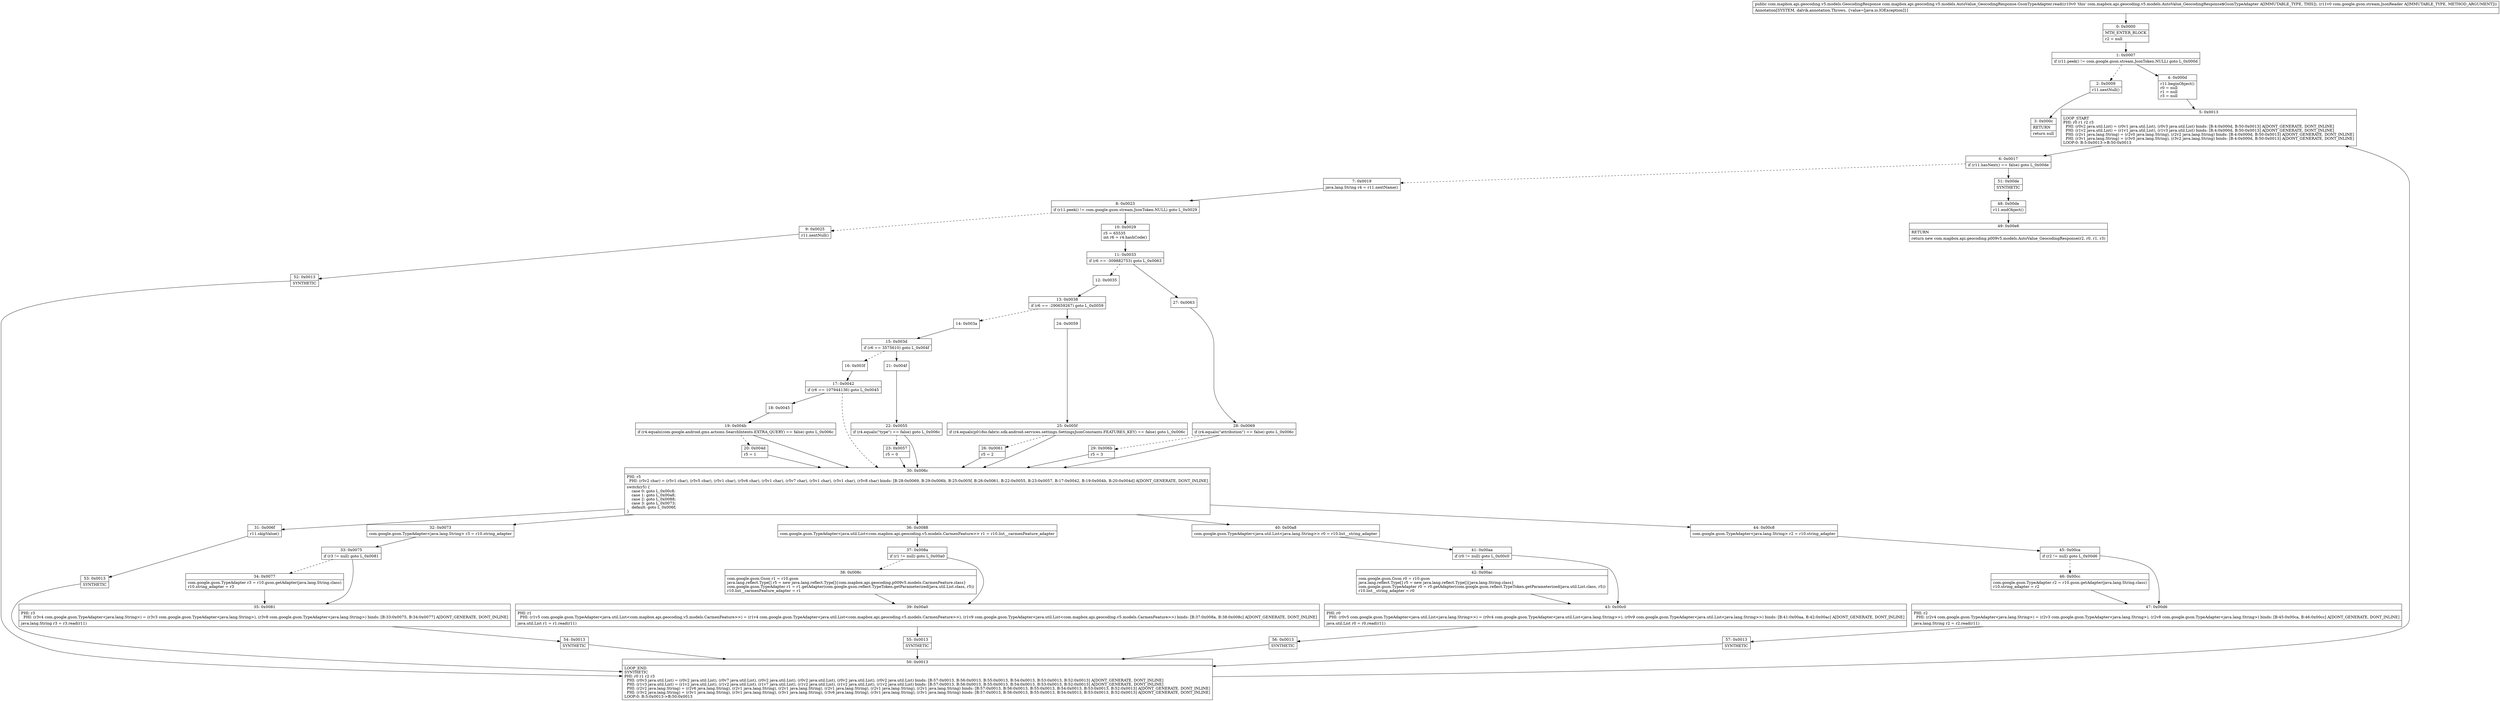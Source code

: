 digraph "CFG forcom.mapbox.api.geocoding.v5.models.AutoValue_GeocodingResponse.GsonTypeAdapter.read(Lcom\/google\/gson\/stream\/JsonReader;)Lcom\/mapbox\/api\/geocoding\/v5\/models\/GeocodingResponse;" {
Node_0 [shape=record,label="{0\:\ 0x0000|MTH_ENTER_BLOCK\l|r2 = null\l}"];
Node_1 [shape=record,label="{1\:\ 0x0007|if (r11.peek() != com.google.gson.stream.JsonToken.NULL) goto L_0x000d\l}"];
Node_2 [shape=record,label="{2\:\ 0x0009|r11.nextNull()\l}"];
Node_3 [shape=record,label="{3\:\ 0x000c|RETURN\l|return null\l}"];
Node_4 [shape=record,label="{4\:\ 0x000d|r11.beginObject()\lr0 = null\lr1 = null\lr3 = null\l}"];
Node_5 [shape=record,label="{5\:\ 0x0013|LOOP_START\lPHI: r0 r1 r2 r3 \l  PHI: (r0v2 java.util.List) = (r0v1 java.util.List), (r0v3 java.util.List) binds: [B:4:0x000d, B:50:0x0013] A[DONT_GENERATE, DONT_INLINE]\l  PHI: (r1v2 java.util.List) = (r1v1 java.util.List), (r1v3 java.util.List) binds: [B:4:0x000d, B:50:0x0013] A[DONT_GENERATE, DONT_INLINE]\l  PHI: (r2v1 java.lang.String) = (r2v0 java.lang.String), (r2v2 java.lang.String) binds: [B:4:0x000d, B:50:0x0013] A[DONT_GENERATE, DONT_INLINE]\l  PHI: (r3v1 java.lang.String) = (r3v0 java.lang.String), (r3v2 java.lang.String) binds: [B:4:0x000d, B:50:0x0013] A[DONT_GENERATE, DONT_INLINE]\lLOOP:0: B:5:0x0013\-\>B:50:0x0013\l}"];
Node_6 [shape=record,label="{6\:\ 0x0017|if (r11.hasNext() == false) goto L_0x00de\l}"];
Node_7 [shape=record,label="{7\:\ 0x0019|java.lang.String r4 = r11.nextName()\l}"];
Node_8 [shape=record,label="{8\:\ 0x0023|if (r11.peek() != com.google.gson.stream.JsonToken.NULL) goto L_0x0029\l}"];
Node_9 [shape=record,label="{9\:\ 0x0025|r11.nextNull()\l}"];
Node_10 [shape=record,label="{10\:\ 0x0029|r5 = 65535\lint r6 = r4.hashCode()\l}"];
Node_11 [shape=record,label="{11\:\ 0x0033|if (r6 == \-309882753) goto L_0x0063\l}"];
Node_12 [shape=record,label="{12\:\ 0x0035}"];
Node_13 [shape=record,label="{13\:\ 0x0038|if (r6 == \-290659267) goto L_0x0059\l}"];
Node_14 [shape=record,label="{14\:\ 0x003a}"];
Node_15 [shape=record,label="{15\:\ 0x003d|if (r6 == 3575610) goto L_0x004f\l}"];
Node_16 [shape=record,label="{16\:\ 0x003f}"];
Node_17 [shape=record,label="{17\:\ 0x0042|if (r6 == 107944136) goto L_0x0045\l}"];
Node_18 [shape=record,label="{18\:\ 0x0045}"];
Node_19 [shape=record,label="{19\:\ 0x004b|if (r4.equals(com.google.android.gms.actions.SearchIntents.EXTRA_QUERY) == false) goto L_0x006c\l}"];
Node_20 [shape=record,label="{20\:\ 0x004d|r5 = 1\l}"];
Node_21 [shape=record,label="{21\:\ 0x004f}"];
Node_22 [shape=record,label="{22\:\ 0x0055|if (r4.equals(\"type\") == false) goto L_0x006c\l}"];
Node_23 [shape=record,label="{23\:\ 0x0057|r5 = 0\l}"];
Node_24 [shape=record,label="{24\:\ 0x0059}"];
Node_25 [shape=record,label="{25\:\ 0x005f|if (r4.equals(p018io.fabric.sdk.android.services.settings.SettingsJsonConstants.FEATURES_KEY) == false) goto L_0x006c\l}"];
Node_26 [shape=record,label="{26\:\ 0x0061|r5 = 2\l}"];
Node_27 [shape=record,label="{27\:\ 0x0063}"];
Node_28 [shape=record,label="{28\:\ 0x0069|if (r4.equals(\"attribution\") == false) goto L_0x006c\l}"];
Node_29 [shape=record,label="{29\:\ 0x006b|r5 = 3\l}"];
Node_30 [shape=record,label="{30\:\ 0x006c|PHI: r5 \l  PHI: (r5v2 char) = (r5v1 char), (r5v5 char), (r5v1 char), (r5v6 char), (r5v1 char), (r5v7 char), (r5v1 char), (r5v1 char), (r5v8 char) binds: [B:28:0x0069, B:29:0x006b, B:25:0x005f, B:26:0x0061, B:22:0x0055, B:23:0x0057, B:17:0x0042, B:19:0x004b, B:20:0x004d] A[DONT_GENERATE, DONT_INLINE]\l|switch(r5) \{\l    case 0: goto L_0x00c8;\l    case 1: goto L_0x00a8;\l    case 2: goto L_0x0088;\l    case 3: goto L_0x0073;\l    default: goto L_0x006f;\l\}\l}"];
Node_31 [shape=record,label="{31\:\ 0x006f|r11.skipValue()\l}"];
Node_32 [shape=record,label="{32\:\ 0x0073|com.google.gson.TypeAdapter\<java.lang.String\> r3 = r10.string_adapter\l}"];
Node_33 [shape=record,label="{33\:\ 0x0075|if (r3 != null) goto L_0x0081\l}"];
Node_34 [shape=record,label="{34\:\ 0x0077|com.google.gson.TypeAdapter r3 = r10.gson.getAdapter(java.lang.String.class)\lr10.string_adapter = r3\l}"];
Node_35 [shape=record,label="{35\:\ 0x0081|PHI: r3 \l  PHI: (r3v4 com.google.gson.TypeAdapter\<java.lang.String\>) = (r3v3 com.google.gson.TypeAdapter\<java.lang.String\>), (r3v8 com.google.gson.TypeAdapter\<java.lang.String\>) binds: [B:33:0x0075, B:34:0x0077] A[DONT_GENERATE, DONT_INLINE]\l|java.lang.String r3 = r3.read(r11)\l}"];
Node_36 [shape=record,label="{36\:\ 0x0088|com.google.gson.TypeAdapter\<java.util.List\<com.mapbox.api.geocoding.v5.models.CarmenFeature\>\> r1 = r10.list__carmenFeature_adapter\l}"];
Node_37 [shape=record,label="{37\:\ 0x008a|if (r1 != null) goto L_0x00a0\l}"];
Node_38 [shape=record,label="{38\:\ 0x008c|com.google.gson.Gson r1 = r10.gson\ljava.lang.reflect.Type[] r5 = new java.lang.reflect.Type[]\{com.mapbox.api.geocoding.p009v5.models.CarmenFeature.class\}\lcom.google.gson.TypeAdapter r1 = r1.getAdapter(com.google.gson.reflect.TypeToken.getParameterized(java.util.List.class, r5))\lr10.list__carmenFeature_adapter = r1\l}"];
Node_39 [shape=record,label="{39\:\ 0x00a0|PHI: r1 \l  PHI: (r1v5 com.google.gson.TypeAdapter\<java.util.List\<com.mapbox.api.geocoding.v5.models.CarmenFeature\>\>) = (r1v4 com.google.gson.TypeAdapter\<java.util.List\<com.mapbox.api.geocoding.v5.models.CarmenFeature\>\>), (r1v9 com.google.gson.TypeAdapter\<java.util.List\<com.mapbox.api.geocoding.v5.models.CarmenFeature\>\>) binds: [B:37:0x008a, B:38:0x008c] A[DONT_GENERATE, DONT_INLINE]\l|java.util.List r1 = r1.read(r11)\l}"];
Node_40 [shape=record,label="{40\:\ 0x00a8|com.google.gson.TypeAdapter\<java.util.List\<java.lang.String\>\> r0 = r10.list__string_adapter\l}"];
Node_41 [shape=record,label="{41\:\ 0x00aa|if (r0 != null) goto L_0x00c0\l}"];
Node_42 [shape=record,label="{42\:\ 0x00ac|com.google.gson.Gson r0 = r10.gson\ljava.lang.reflect.Type[] r5 = new java.lang.reflect.Type[]\{java.lang.String.class\}\lcom.google.gson.TypeAdapter r0 = r0.getAdapter(com.google.gson.reflect.TypeToken.getParameterized(java.util.List.class, r5))\lr10.list__string_adapter = r0\l}"];
Node_43 [shape=record,label="{43\:\ 0x00c0|PHI: r0 \l  PHI: (r0v5 com.google.gson.TypeAdapter\<java.util.List\<java.lang.String\>\>) = (r0v4 com.google.gson.TypeAdapter\<java.util.List\<java.lang.String\>\>), (r0v9 com.google.gson.TypeAdapter\<java.util.List\<java.lang.String\>\>) binds: [B:41:0x00aa, B:42:0x00ac] A[DONT_GENERATE, DONT_INLINE]\l|java.util.List r0 = r0.read(r11)\l}"];
Node_44 [shape=record,label="{44\:\ 0x00c8|com.google.gson.TypeAdapter\<java.lang.String\> r2 = r10.string_adapter\l}"];
Node_45 [shape=record,label="{45\:\ 0x00ca|if (r2 != null) goto L_0x00d6\l}"];
Node_46 [shape=record,label="{46\:\ 0x00cc|com.google.gson.TypeAdapter r2 = r10.gson.getAdapter(java.lang.String.class)\lr10.string_adapter = r2\l}"];
Node_47 [shape=record,label="{47\:\ 0x00d6|PHI: r2 \l  PHI: (r2v4 com.google.gson.TypeAdapter\<java.lang.String\>) = (r2v3 com.google.gson.TypeAdapter\<java.lang.String\>), (r2v8 com.google.gson.TypeAdapter\<java.lang.String\>) binds: [B:45:0x00ca, B:46:0x00cc] A[DONT_GENERATE, DONT_INLINE]\l|java.lang.String r2 = r2.read(r11)\l}"];
Node_48 [shape=record,label="{48\:\ 0x00de|r11.endObject()\l}"];
Node_49 [shape=record,label="{49\:\ 0x00e6|RETURN\l|return new com.mapbox.api.geocoding.p009v5.models.AutoValue_GeocodingResponse(r2, r0, r1, r3)\l}"];
Node_50 [shape=record,label="{50\:\ 0x0013|LOOP_END\lSYNTHETIC\lPHI: r0 r1 r2 r3 \l  PHI: (r0v3 java.util.List) = (r0v2 java.util.List), (r0v7 java.util.List), (r0v2 java.util.List), (r0v2 java.util.List), (r0v2 java.util.List), (r0v2 java.util.List) binds: [B:57:0x0013, B:56:0x0013, B:55:0x0013, B:54:0x0013, B:53:0x0013, B:52:0x0013] A[DONT_GENERATE, DONT_INLINE]\l  PHI: (r1v3 java.util.List) = (r1v2 java.util.List), (r1v2 java.util.List), (r1v7 java.util.List), (r1v2 java.util.List), (r1v2 java.util.List), (r1v2 java.util.List) binds: [B:57:0x0013, B:56:0x0013, B:55:0x0013, B:54:0x0013, B:53:0x0013, B:52:0x0013] A[DONT_GENERATE, DONT_INLINE]\l  PHI: (r2v2 java.lang.String) = (r2v6 java.lang.String), (r2v1 java.lang.String), (r2v1 java.lang.String), (r2v1 java.lang.String), (r2v1 java.lang.String), (r2v1 java.lang.String) binds: [B:57:0x0013, B:56:0x0013, B:55:0x0013, B:54:0x0013, B:53:0x0013, B:52:0x0013] A[DONT_GENERATE, DONT_INLINE]\l  PHI: (r3v2 java.lang.String) = (r3v1 java.lang.String), (r3v1 java.lang.String), (r3v1 java.lang.String), (r3v6 java.lang.String), (r3v1 java.lang.String), (r3v1 java.lang.String) binds: [B:57:0x0013, B:56:0x0013, B:55:0x0013, B:54:0x0013, B:53:0x0013, B:52:0x0013] A[DONT_GENERATE, DONT_INLINE]\lLOOP:0: B:5:0x0013\-\>B:50:0x0013\l}"];
Node_51 [shape=record,label="{51\:\ 0x00de|SYNTHETIC\l}"];
Node_52 [shape=record,label="{52\:\ 0x0013|SYNTHETIC\l}"];
Node_53 [shape=record,label="{53\:\ 0x0013|SYNTHETIC\l}"];
Node_54 [shape=record,label="{54\:\ 0x0013|SYNTHETIC\l}"];
Node_55 [shape=record,label="{55\:\ 0x0013|SYNTHETIC\l}"];
Node_56 [shape=record,label="{56\:\ 0x0013|SYNTHETIC\l}"];
Node_57 [shape=record,label="{57\:\ 0x0013|SYNTHETIC\l}"];
MethodNode[shape=record,label="{public com.mapbox.api.geocoding.v5.models.GeocodingResponse com.mapbox.api.geocoding.v5.models.AutoValue_GeocodingResponse.GsonTypeAdapter.read((r10v0 'this' com.mapbox.api.geocoding.v5.models.AutoValue_GeocodingResponse$GsonTypeAdapter A[IMMUTABLE_TYPE, THIS]), (r11v0 com.google.gson.stream.JsonReader A[IMMUTABLE_TYPE, METHOD_ARGUMENT]))  | Annotation[SYSTEM, dalvik.annotation.Throws, \{value=[java.io.IOException]\}]\l}"];
MethodNode -> Node_0;
Node_0 -> Node_1;
Node_1 -> Node_2[style=dashed];
Node_1 -> Node_4;
Node_2 -> Node_3;
Node_4 -> Node_5;
Node_5 -> Node_6;
Node_6 -> Node_7[style=dashed];
Node_6 -> Node_51;
Node_7 -> Node_8;
Node_8 -> Node_9[style=dashed];
Node_8 -> Node_10;
Node_9 -> Node_52;
Node_10 -> Node_11;
Node_11 -> Node_12[style=dashed];
Node_11 -> Node_27;
Node_12 -> Node_13;
Node_13 -> Node_14[style=dashed];
Node_13 -> Node_24;
Node_14 -> Node_15;
Node_15 -> Node_16[style=dashed];
Node_15 -> Node_21;
Node_16 -> Node_17;
Node_17 -> Node_18;
Node_17 -> Node_30[style=dashed];
Node_18 -> Node_19;
Node_19 -> Node_20[style=dashed];
Node_19 -> Node_30;
Node_20 -> Node_30;
Node_21 -> Node_22;
Node_22 -> Node_23[style=dashed];
Node_22 -> Node_30;
Node_23 -> Node_30;
Node_24 -> Node_25;
Node_25 -> Node_26[style=dashed];
Node_25 -> Node_30;
Node_26 -> Node_30;
Node_27 -> Node_28;
Node_28 -> Node_29[style=dashed];
Node_28 -> Node_30;
Node_29 -> Node_30;
Node_30 -> Node_31;
Node_30 -> Node_32;
Node_30 -> Node_36;
Node_30 -> Node_40;
Node_30 -> Node_44;
Node_31 -> Node_53;
Node_32 -> Node_33;
Node_33 -> Node_34[style=dashed];
Node_33 -> Node_35;
Node_34 -> Node_35;
Node_35 -> Node_54;
Node_36 -> Node_37;
Node_37 -> Node_38[style=dashed];
Node_37 -> Node_39;
Node_38 -> Node_39;
Node_39 -> Node_55;
Node_40 -> Node_41;
Node_41 -> Node_42[style=dashed];
Node_41 -> Node_43;
Node_42 -> Node_43;
Node_43 -> Node_56;
Node_44 -> Node_45;
Node_45 -> Node_46[style=dashed];
Node_45 -> Node_47;
Node_46 -> Node_47;
Node_47 -> Node_57;
Node_48 -> Node_49;
Node_50 -> Node_5;
Node_51 -> Node_48;
Node_52 -> Node_50;
Node_53 -> Node_50;
Node_54 -> Node_50;
Node_55 -> Node_50;
Node_56 -> Node_50;
Node_57 -> Node_50;
}

